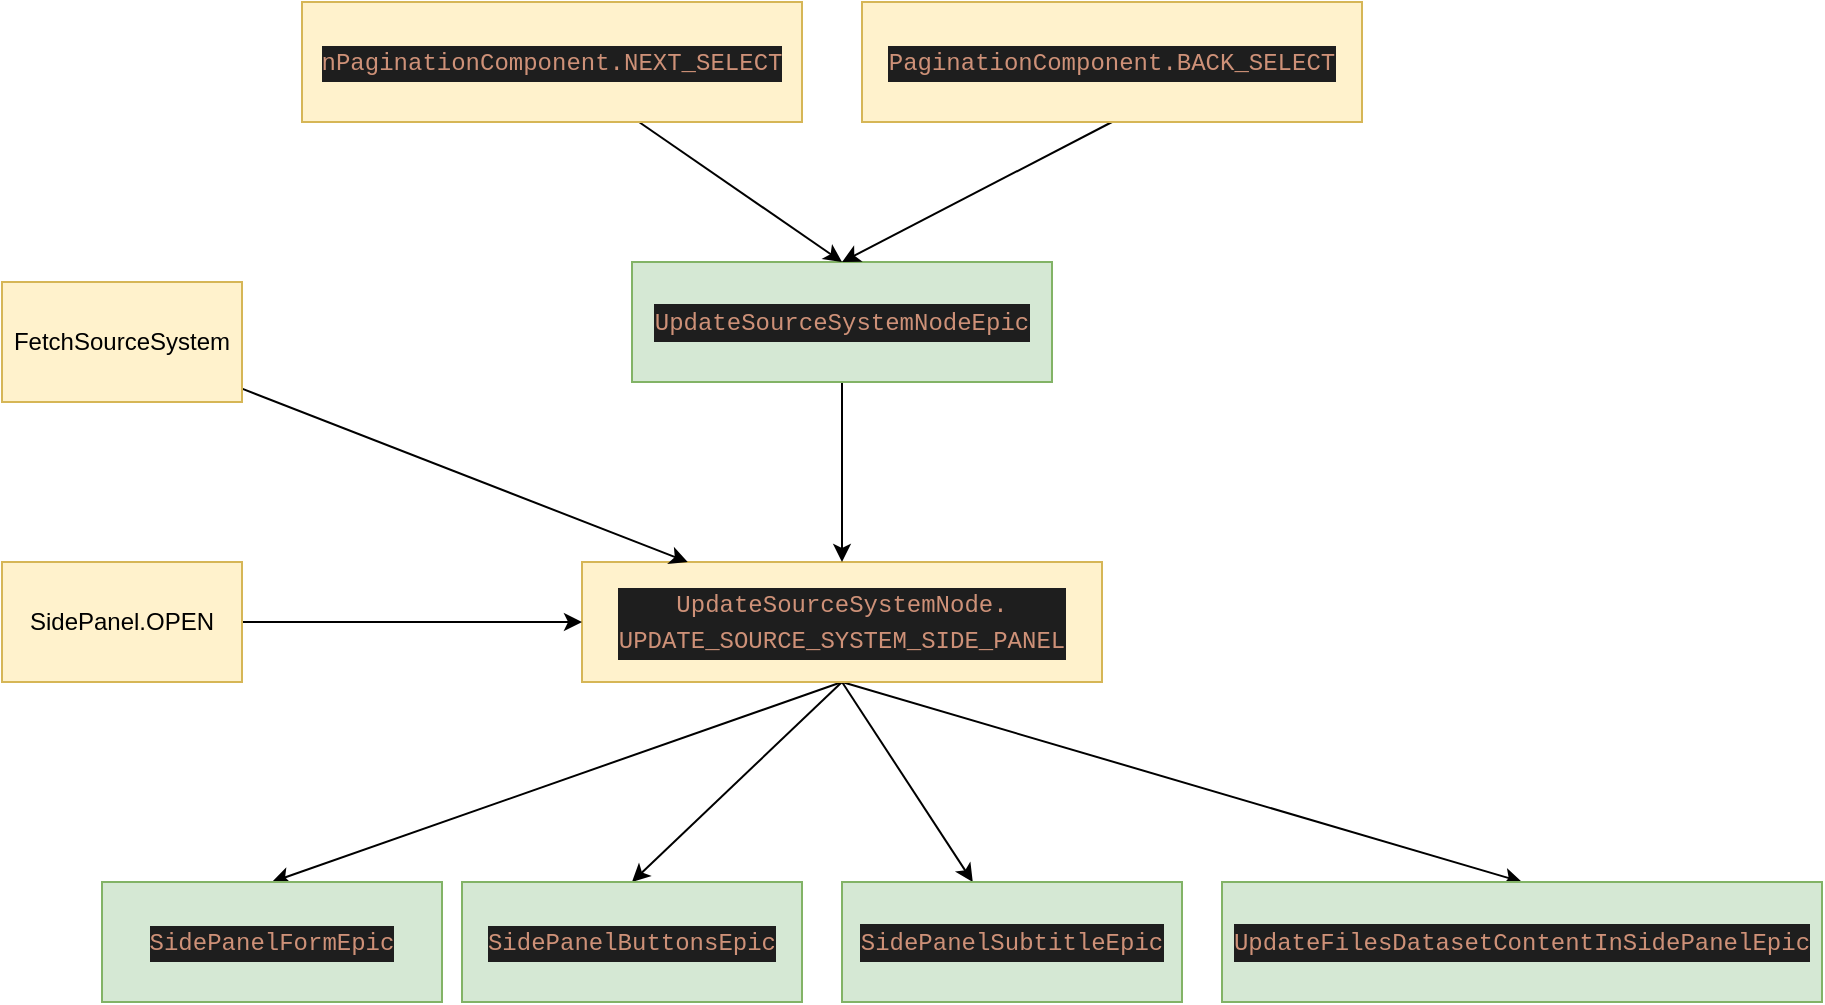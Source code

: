 <mxfile version="15.9.4" type="github">
  <diagram id="98Fgy_vY8vBvvW7fFI1X" name="Page-1">
    <mxGraphModel dx="1162" dy="1909" grid="1" gridSize="10" guides="1" tooltips="1" connect="1" arrows="1" fold="1" page="1" pageScale="1" pageWidth="850" pageHeight="1100" math="0" shadow="0">
      <root>
        <mxCell id="0" />
        <mxCell id="1" parent="0" />
        <mxCell id="Hl1lPG2P-sdQ_9F0dH6l-14" style="rounded=0;orthogonalLoop=1;jettySize=auto;html=1;exitX=0.5;exitY=1;exitDx=0;exitDy=0;" edge="1" parent="1" source="Hl1lPG2P-sdQ_9F0dH6l-3" target="Hl1lPG2P-sdQ_9F0dH6l-11">
          <mxGeometry relative="1" as="geometry" />
        </mxCell>
        <mxCell id="Hl1lPG2P-sdQ_9F0dH6l-17" style="edgeStyle=none;orthogonalLoop=1;jettySize=auto;html=1;exitX=0.5;exitY=1;exitDx=0;exitDy=0;entryX=0.5;entryY=0;entryDx=0;entryDy=0;" edge="1" parent="1" source="Hl1lPG2P-sdQ_9F0dH6l-3" target="Hl1lPG2P-sdQ_9F0dH6l-9">
          <mxGeometry relative="1" as="geometry" />
        </mxCell>
        <mxCell id="Hl1lPG2P-sdQ_9F0dH6l-18" style="edgeStyle=none;orthogonalLoop=1;jettySize=auto;html=1;exitX=0.5;exitY=1;exitDx=0;exitDy=0;entryX=0.5;entryY=0;entryDx=0;entryDy=0;" edge="1" parent="1" source="Hl1lPG2P-sdQ_9F0dH6l-3" target="Hl1lPG2P-sdQ_9F0dH6l-8">
          <mxGeometry relative="1" as="geometry" />
        </mxCell>
        <mxCell id="Hl1lPG2P-sdQ_9F0dH6l-19" style="edgeStyle=none;orthogonalLoop=1;jettySize=auto;html=1;exitX=0.5;exitY=1;exitDx=0;exitDy=0;entryX=0.5;entryY=0;entryDx=0;entryDy=0;" edge="1" parent="1" source="Hl1lPG2P-sdQ_9F0dH6l-3" target="Hl1lPG2P-sdQ_9F0dH6l-15">
          <mxGeometry relative="1" as="geometry" />
        </mxCell>
        <mxCell id="Hl1lPG2P-sdQ_9F0dH6l-3" value="&lt;div style=&quot;color: rgb(212 , 212 , 212) ; background-color: rgb(30 , 30 , 30) ; font-family: &amp;#34;menlo&amp;#34; , &amp;#34;monaco&amp;#34; , &amp;#34;courier new&amp;#34; , monospace ; line-height: 18px&quot;&gt;&lt;span style=&quot;color: #ce9178&quot;&gt;UpdateSourceSystemNode.&lt;br&gt;UPDATE_SOURCE_SYSTEM_SIDE_PANEL&lt;/span&gt;&lt;/div&gt;" style="rounded=0;whiteSpace=wrap;html=1;fillColor=#fff2cc;strokeColor=#d6b656;" vertex="1" parent="1">
          <mxGeometry x="340" y="50" width="260" height="60" as="geometry" />
        </mxCell>
        <mxCell id="Hl1lPG2P-sdQ_9F0dH6l-7" value="" style="edgeStyle=orthogonalEdgeStyle;rounded=0;orthogonalLoop=1;jettySize=auto;html=1;" edge="1" parent="1" source="Hl1lPG2P-sdQ_9F0dH6l-6" target="Hl1lPG2P-sdQ_9F0dH6l-3">
          <mxGeometry relative="1" as="geometry" />
        </mxCell>
        <mxCell id="Hl1lPG2P-sdQ_9F0dH6l-6" value="SidePanel.OPEN" style="rounded=0;whiteSpace=wrap;html=1;fillColor=#fff2cc;strokeColor=#d6b656;" vertex="1" parent="1">
          <mxGeometry x="50" y="50" width="120" height="60" as="geometry" />
        </mxCell>
        <mxCell id="Hl1lPG2P-sdQ_9F0dH6l-8" value="&lt;div style=&quot;color: rgb(212 , 212 , 212) ; background-color: rgb(30 , 30 , 30) ; font-family: &amp;#34;menlo&amp;#34; , &amp;#34;monaco&amp;#34; , &amp;#34;courier new&amp;#34; , monospace ; line-height: 18px&quot;&gt;&lt;span style=&quot;color: #ce9178&quot;&gt;SidePanelFormEpic&lt;/span&gt;&lt;/div&gt;" style="rounded=0;whiteSpace=wrap;html=1;fillColor=#d5e8d4;strokeColor=#82b366;" vertex="1" parent="1">
          <mxGeometry x="100" y="210" width="170" height="60" as="geometry" />
        </mxCell>
        <mxCell id="Hl1lPG2P-sdQ_9F0dH6l-9" value="&lt;div style=&quot;color: rgb(212 , 212 , 212) ; background-color: rgb(30 , 30 , 30) ; font-family: &amp;#34;menlo&amp;#34; , &amp;#34;monaco&amp;#34; , &amp;#34;courier new&amp;#34; , monospace ; line-height: 18px&quot;&gt;&lt;div style=&quot;font-family: &amp;#34;menlo&amp;#34; , &amp;#34;monaco&amp;#34; , &amp;#34;courier new&amp;#34; , monospace ; line-height: 18px&quot;&gt;&lt;span style=&quot;color: #ce9178&quot;&gt;SidePanelButtonsEpic&lt;/span&gt;&lt;/div&gt;&lt;/div&gt;" style="rounded=0;whiteSpace=wrap;html=1;fillColor=#d5e8d4;strokeColor=#82b366;" vertex="1" parent="1">
          <mxGeometry x="280" y="210" width="170" height="60" as="geometry" />
        </mxCell>
        <mxCell id="Hl1lPG2P-sdQ_9F0dH6l-11" value="&lt;div style=&quot;background-color: rgb(30 , 30 , 30) ; line-height: 18px&quot;&gt;&lt;div style=&quot;line-height: 18px&quot;&gt;&lt;font color=&quot;#ce9178&quot; face=&quot;menlo, monaco, courier new, monospace&quot;&gt;SidePanelSubtitleEpic&lt;/font&gt;&lt;br&gt;&lt;/div&gt;&lt;/div&gt;" style="rounded=0;whiteSpace=wrap;html=1;fillColor=#d5e8d4;strokeColor=#82b366;" vertex="1" parent="1">
          <mxGeometry x="470" y="210" width="170" height="60" as="geometry" />
        </mxCell>
        <mxCell id="Hl1lPG2P-sdQ_9F0dH6l-15" value="&lt;div style=&quot;background-color: rgb(30 , 30 , 30) ; line-height: 18px&quot;&gt;&lt;div style=&quot;line-height: 18px&quot;&gt;&lt;font color=&quot;#ce9178&quot; face=&quot;menlo, monaco, courier new, monospace&quot;&gt;UpdateFilesDatasetContentInSidePanelEpic&lt;/font&gt;&lt;br&gt;&lt;/div&gt;&lt;/div&gt;" style="rounded=0;whiteSpace=wrap;html=1;fillColor=#d5e8d4;strokeColor=#82b366;" vertex="1" parent="1">
          <mxGeometry x="660" y="210" width="300" height="60" as="geometry" />
        </mxCell>
        <mxCell id="Hl1lPG2P-sdQ_9F0dH6l-21" value="" style="edgeStyle=none;orthogonalLoop=1;jettySize=auto;html=1;" edge="1" parent="1" source="Hl1lPG2P-sdQ_9F0dH6l-20" target="Hl1lPG2P-sdQ_9F0dH6l-3">
          <mxGeometry relative="1" as="geometry" />
        </mxCell>
        <mxCell id="Hl1lPG2P-sdQ_9F0dH6l-20" value="FetchSourceSystem" style="rounded=0;whiteSpace=wrap;html=1;fillColor=#fff2cc;strokeColor=#d6b656;" vertex="1" parent="1">
          <mxGeometry x="50" y="-90" width="120" height="60" as="geometry" />
        </mxCell>
        <mxCell id="Hl1lPG2P-sdQ_9F0dH6l-23" value="" style="edgeStyle=none;orthogonalLoop=1;jettySize=auto;html=1;" edge="1" parent="1" source="Hl1lPG2P-sdQ_9F0dH6l-22" target="Hl1lPG2P-sdQ_9F0dH6l-3">
          <mxGeometry relative="1" as="geometry" />
        </mxCell>
        <mxCell id="Hl1lPG2P-sdQ_9F0dH6l-22" value="&lt;div style=&quot;background-color: rgb(30 , 30 , 30) ; line-height: 18px&quot;&gt;&lt;div style=&quot;line-height: 18px&quot;&gt;&lt;font color=&quot;#ce9178&quot; face=&quot;menlo, monaco, courier new, monospace&quot;&gt;UpdateSourceSystemNodeEpic&lt;/font&gt;&lt;br&gt;&lt;/div&gt;&lt;/div&gt;" style="rounded=0;whiteSpace=wrap;html=1;fillColor=#d5e8d4;strokeColor=#82b366;" vertex="1" parent="1">
          <mxGeometry x="365" y="-100" width="210" height="60" as="geometry" />
        </mxCell>
        <mxCell id="Hl1lPG2P-sdQ_9F0dH6l-27" style="edgeStyle=none;orthogonalLoop=1;jettySize=auto;html=1;entryX=0.5;entryY=0;entryDx=0;entryDy=0;" edge="1" parent="1" source="Hl1lPG2P-sdQ_9F0dH6l-24" target="Hl1lPG2P-sdQ_9F0dH6l-22">
          <mxGeometry relative="1" as="geometry" />
        </mxCell>
        <mxCell id="Hl1lPG2P-sdQ_9F0dH6l-24" value="&lt;div style=&quot;color: rgb(212 , 212 , 212) ; background-color: rgb(30 , 30 , 30) ; font-family: &amp;#34;menlo&amp;#34; , &amp;#34;monaco&amp;#34; , &amp;#34;courier new&amp;#34; , monospace ; line-height: 18px&quot;&gt;&lt;span style=&quot;color: #ce9178&quot;&gt;nPaginationComponent.NEXT_SELECT&lt;/span&gt;&lt;/div&gt;" style="rounded=0;whiteSpace=wrap;html=1;fillColor=#fff2cc;strokeColor=#d6b656;" vertex="1" parent="1">
          <mxGeometry x="200" y="-230" width="250" height="60" as="geometry" />
        </mxCell>
        <mxCell id="Hl1lPG2P-sdQ_9F0dH6l-28" style="edgeStyle=none;orthogonalLoop=1;jettySize=auto;html=1;exitX=0.5;exitY=1;exitDx=0;exitDy=0;" edge="1" parent="1" source="Hl1lPG2P-sdQ_9F0dH6l-25">
          <mxGeometry relative="1" as="geometry">
            <mxPoint x="470" y="-100" as="targetPoint" />
          </mxGeometry>
        </mxCell>
        <mxCell id="Hl1lPG2P-sdQ_9F0dH6l-25" value="&lt;div style=&quot;color: rgb(212 , 212 , 212) ; background-color: rgb(30 , 30 , 30) ; font-family: &amp;#34;menlo&amp;#34; , &amp;#34;monaco&amp;#34; , &amp;#34;courier new&amp;#34; , monospace ; line-height: 18px&quot;&gt;&lt;span style=&quot;color: #ce9178&quot;&gt;PaginationComponent.BACK_SELECT&lt;/span&gt;&lt;/div&gt;" style="rounded=0;whiteSpace=wrap;html=1;fillColor=#fff2cc;strokeColor=#d6b656;" vertex="1" parent="1">
          <mxGeometry x="480" y="-230" width="250" height="60" as="geometry" />
        </mxCell>
        <mxCell id="Hl1lPG2P-sdQ_9F0dH6l-26" style="edgeStyle=none;orthogonalLoop=1;jettySize=auto;html=1;exitX=0.75;exitY=1;exitDx=0;exitDy=0;" edge="1" parent="1" source="Hl1lPG2P-sdQ_9F0dH6l-24" target="Hl1lPG2P-sdQ_9F0dH6l-24">
          <mxGeometry relative="1" as="geometry" />
        </mxCell>
      </root>
    </mxGraphModel>
  </diagram>
</mxfile>
